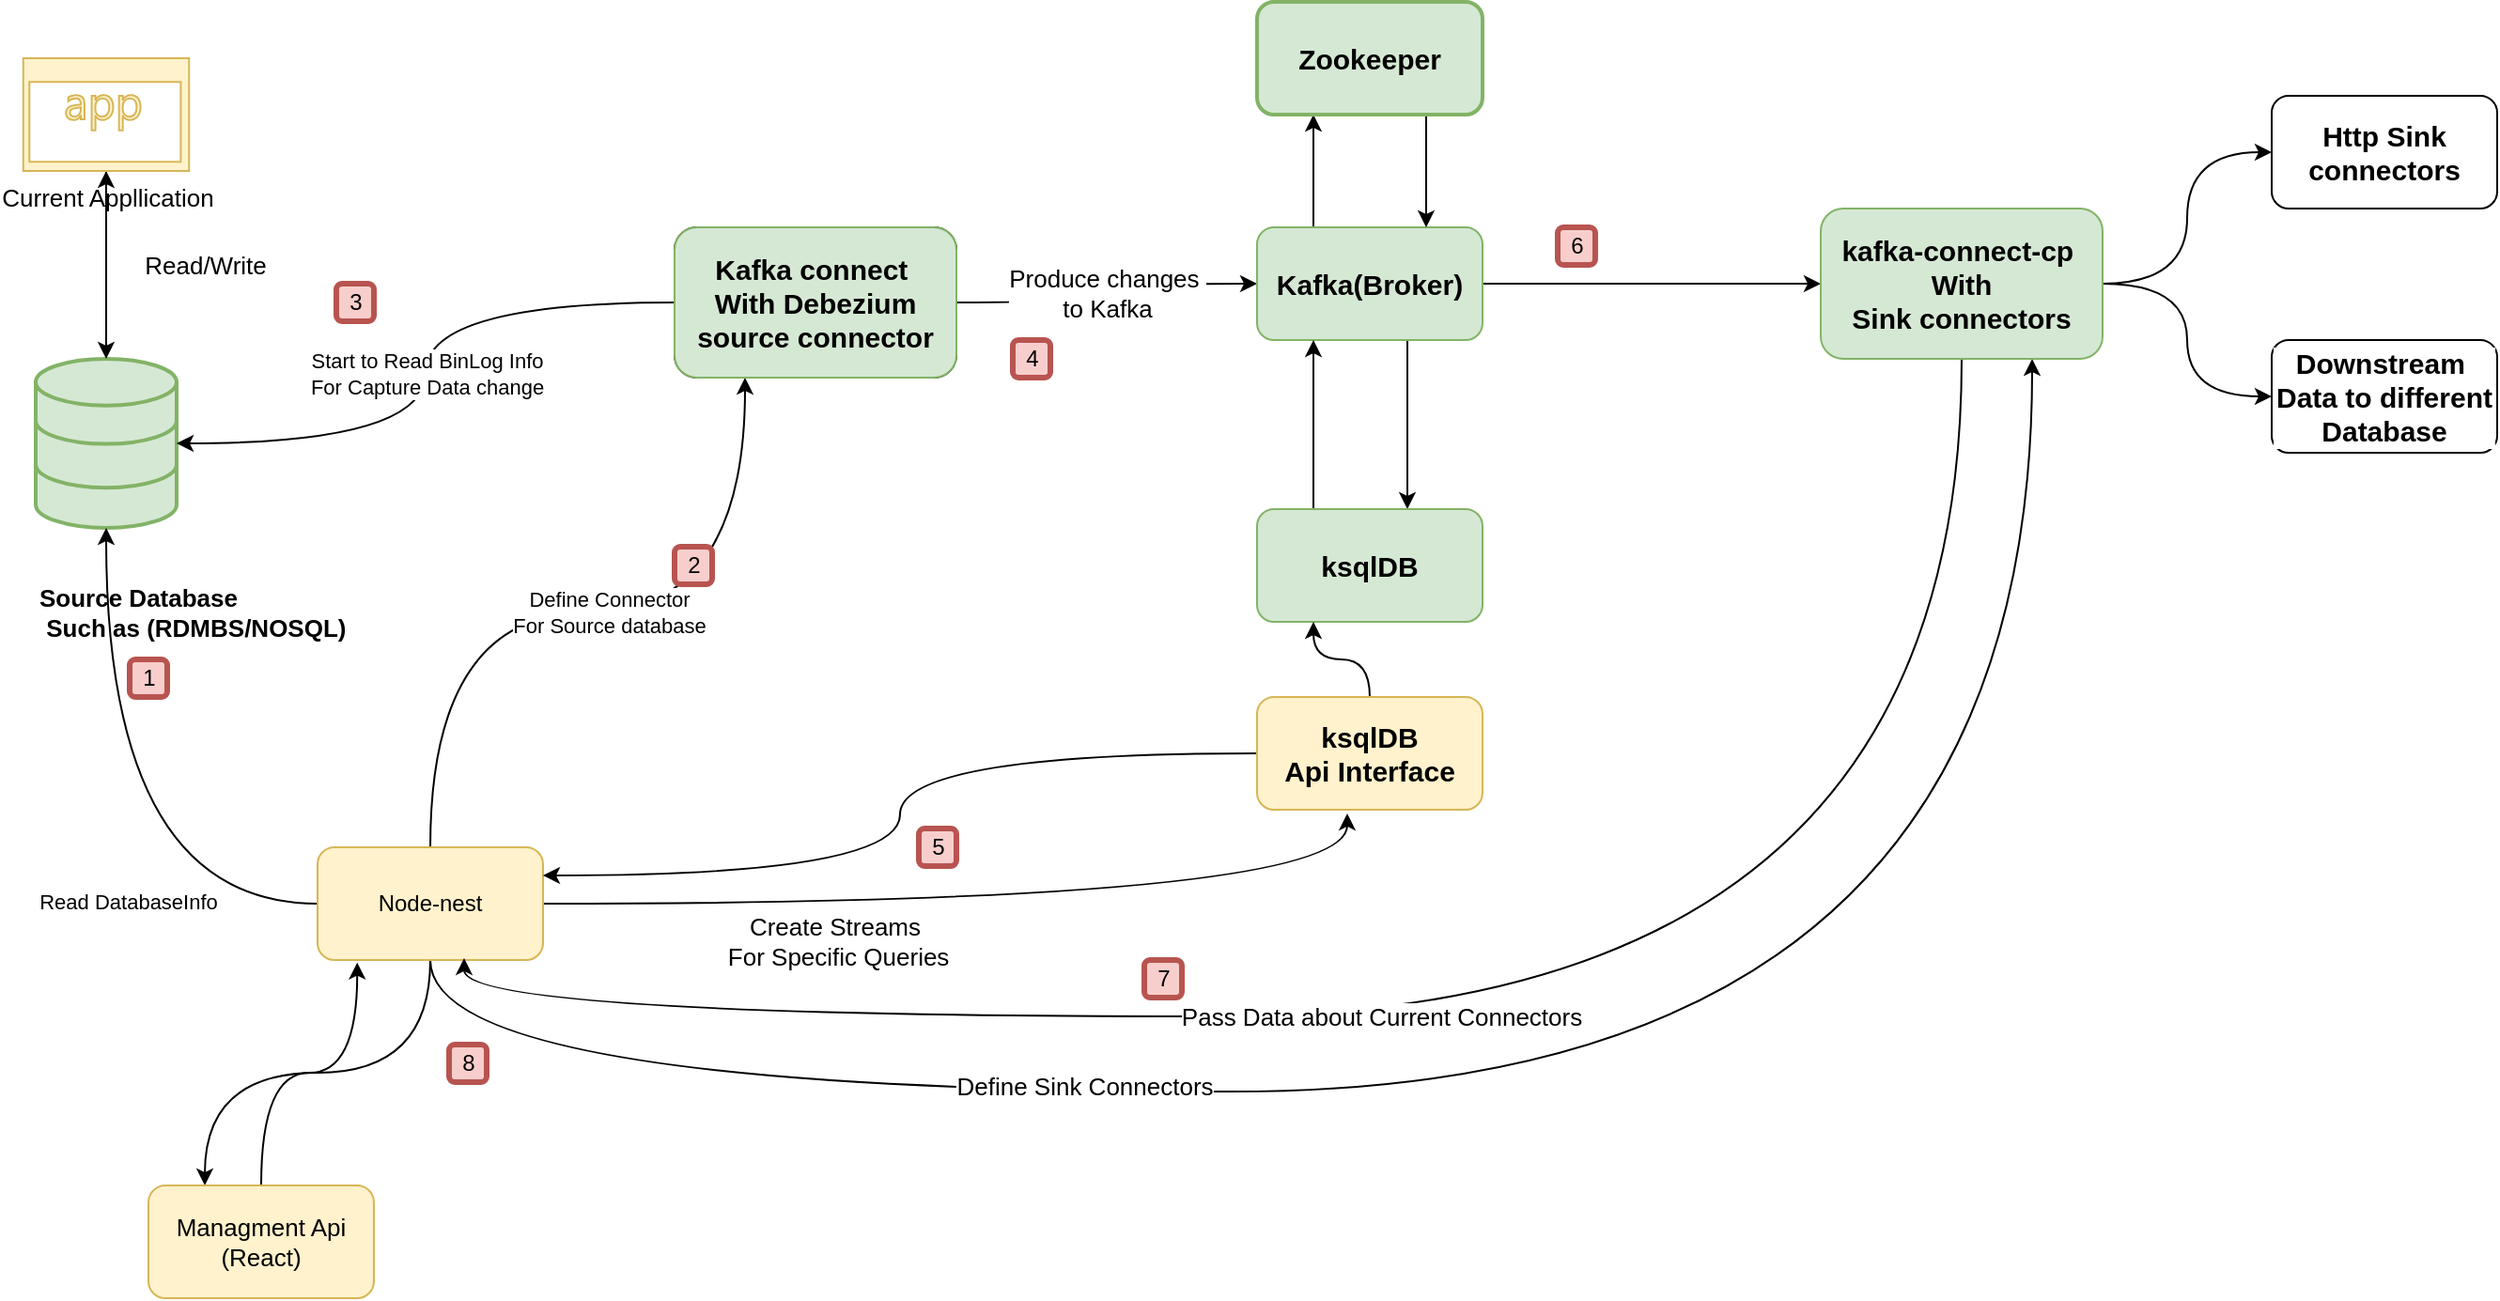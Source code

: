 <mxfile version="13.10.0" type="device"><diagram id="x8tbihMZdHFUPu1ADgfF" name="Page-1"><mxGraphModel dx="1673" dy="2034" grid="1" gridSize="10" guides="1" tooltips="1" connect="1" arrows="1" fold="1" page="1" pageScale="1" pageWidth="850" pageHeight="1100" math="0" shadow="0"><root><mxCell id="0"/><mxCell id="1" parent="0"/><mxCell id="2nk--dIM-fLhcLodJtja-13" value="" style="edgeStyle=orthogonalEdgeStyle;orthogonalLoop=1;jettySize=auto;html=1;fontSize=13;entryX=0.5;entryY=1;entryDx=0;entryDy=0;entryPerimeter=0;curved=1;" parent="1" source="2nk--dIM-fLhcLodJtja-6" target="2nk--dIM-fLhcLodJtja-15" edge="1"><mxGeometry relative="1" as="geometry"><mxPoint x="90" y="-1010" as="targetPoint"/></mxGeometry></mxCell><mxCell id="2nk--dIM-fLhcLodJtja-6" value="Source Database&lt;br style=&quot;font-size: 13px;&quot;&gt;&amp;nbsp;Such as (RDMBS/NOSQL)" style="html=1;verticalLabelPosition=bottom;align=left;labelBackgroundColor=#ffffff;verticalAlign=middle;strokeWidth=2;shadow=0;dashed=0;shape=mxgraph.ios7.icons.data;fontStyle=1;fontSize=13;fillColor=#d5e8d4;strokeColor=#82b366;rounded=1;" parent="1" vertex="1"><mxGeometry x="50" y="-880" width="75" height="90" as="geometry"/></mxCell><mxCell id="2nk--dIM-fLhcLodJtja-18" value="Produce changes&amp;nbsp;&lt;br&gt;to Kafka" style="edgeStyle=orthogonalEdgeStyle;orthogonalLoop=1;jettySize=auto;html=1;fontSize=13;curved=1;" parent="1" source="2nk--dIM-fLhcLodJtja-10" target="2nk--dIM-fLhcLodJtja-17" edge="1"><mxGeometry relative="1" as="geometry"/></mxCell><mxCell id="-4mZIVXLwlduamPzlG5h-12" value="Start to Read BinLog Info&lt;br&gt;For Capture Data change" style="edgeStyle=orthogonalEdgeStyle;orthogonalLoop=1;jettySize=auto;html=1;curved=1;" edge="1" parent="1" source="2nk--dIM-fLhcLodJtja-10" target="2nk--dIM-fLhcLodJtja-6"><mxGeometry relative="1" as="geometry"/></mxCell><mxCell id="2nk--dIM-fLhcLodJtja-10" value="Kafka connect&amp;nbsp;&lt;br&gt;With Debezium&lt;br&gt;source connector" style="whiteSpace=wrap;html=1;shadow=0;dashed=0;verticalAlign=middle;strokeWidth=1;labelBackgroundColor=#ffffff;fontStyle=1;fontSize=15;rounded=1;" parent="1" vertex="1"><mxGeometry x="390" y="-950" width="150" height="80" as="geometry"/></mxCell><mxCell id="2nk--dIM-fLhcLodJtja-16" style="edgeStyle=orthogonalEdgeStyle;orthogonalLoop=1;jettySize=auto;html=1;fontSize=13;curved=1;" parent="1" source="2nk--dIM-fLhcLodJtja-15" target="2nk--dIM-fLhcLodJtja-6" edge="1"><mxGeometry relative="1" as="geometry"/></mxCell><mxCell id="2nk--dIM-fLhcLodJtja-15" value="Current Appllication" style="aspect=fixed;pointerEvents=1;shadow=0;dashed=0;html=1;strokeColor=#d6b656;labelPosition=center;verticalLabelPosition=bottom;verticalAlign=top;align=center;shape=mxgraph.mscae.enterprise.application;fontSize=13;fillColor=#fff2cc;rounded=1;" parent="1" vertex="1"><mxGeometry x="43.38" y="-1040" width="88.24" height="60" as="geometry"/></mxCell><mxCell id="-4mZIVXLwlduamPzlG5h-18" style="edgeStyle=orthogonalEdgeStyle;orthogonalLoop=1;jettySize=auto;html=1;exitX=0.25;exitY=0;exitDx=0;exitDy=0;entryX=0.25;entryY=1;entryDx=0;entryDy=0;curved=1;" edge="1" parent="1" source="2nk--dIM-fLhcLodJtja-17" target="2nk--dIM-fLhcLodJtja-19"><mxGeometry relative="1" as="geometry"/></mxCell><mxCell id="-4mZIVXLwlduamPzlG5h-24" value="" style="edgeStyle=orthogonalEdgeStyle;orthogonalLoop=1;jettySize=auto;html=1;fontSize=13;curved=1;" edge="1" parent="1" source="2nk--dIM-fLhcLodJtja-17" target="-4mZIVXLwlduamPzlG5h-23"><mxGeometry relative="1" as="geometry"><Array as="points"><mxPoint x="780" y="-860"/><mxPoint x="780" y="-860"/></Array></mxGeometry></mxCell><mxCell id="-4mZIVXLwlduamPzlG5h-35" style="edgeStyle=orthogonalEdgeStyle;orthogonalLoop=1;jettySize=auto;html=1;entryX=0;entryY=0.5;entryDx=0;entryDy=0;fontSize=13;curved=1;" edge="1" parent="1" source="2nk--dIM-fLhcLodJtja-17" target="-4mZIVXLwlduamPzlG5h-34"><mxGeometry relative="1" as="geometry"/></mxCell><mxCell id="2nk--dIM-fLhcLodJtja-17" value="Kafka(Broker)" style="whiteSpace=wrap;html=1;shadow=0;dashed=0;fontSize=15;fontStyle=1;strokeWidth=1;labelBackgroundColor=none;fillColor=#d5e8d4;strokeColor=#82b366;rounded=1;" parent="1" vertex="1"><mxGeometry x="700" y="-950" width="120" height="60" as="geometry"/></mxCell><mxCell id="-4mZIVXLwlduamPzlG5h-19" style="edgeStyle=orthogonalEdgeStyle;orthogonalLoop=1;jettySize=auto;html=1;exitX=0.75;exitY=1;exitDx=0;exitDy=0;entryX=0.75;entryY=0;entryDx=0;entryDy=0;curved=1;" edge="1" parent="1" source="2nk--dIM-fLhcLodJtja-19" target="2nk--dIM-fLhcLodJtja-17"><mxGeometry relative="1" as="geometry"/></mxCell><mxCell id="2nk--dIM-fLhcLodJtja-19" value="Zookeeper" style="whiteSpace=wrap;html=1;shadow=0;dashed=0;fontSize=15;fontStyle=1;strokeWidth=2;labelBackgroundColor=none;fillColor=#d5e8d4;strokeColor=#82b366;rounded=1;" parent="1" vertex="1"><mxGeometry x="700" y="-1070" width="120" height="60" as="geometry"/></mxCell><mxCell id="-4mZIVXLwlduamPzlG5h-6" style="edgeStyle=orthogonalEdgeStyle;orthogonalLoop=1;jettySize=auto;html=1;exitX=0;exitY=0.5;exitDx=0;exitDy=0;curved=1;" edge="1" parent="1" source="-4mZIVXLwlduamPzlG5h-20" target="2nk--dIM-fLhcLodJtja-6"><mxGeometry relative="1" as="geometry"><mxPoint x="180" y="-630" as="sourcePoint"/></mxGeometry></mxCell><mxCell id="-4mZIVXLwlduamPzlG5h-8" value="Read DatabaseInfo" style="edgeLabel;html=1;align=center;verticalAlign=middle;resizable=0;points=[];rounded=1;" vertex="1" connectable="0" parent="-4mZIVXLwlduamPzlG5h-6"><mxGeometry x="-0.354" y="-1" relative="1" as="geometry"><mxPoint as="offset"/></mxGeometry></mxCell><mxCell id="-4mZIVXLwlduamPzlG5h-10" style="edgeStyle=orthogonalEdgeStyle;orthogonalLoop=1;jettySize=auto;html=1;entryX=0.25;entryY=1;entryDx=0;entryDy=0;exitX=0.5;exitY=0;exitDx=0;exitDy=0;curved=1;" edge="1" parent="1" source="-4mZIVXLwlduamPzlG5h-20" target="2nk--dIM-fLhcLodJtja-10"><mxGeometry relative="1" as="geometry"><mxPoint x="300" y="-630" as="sourcePoint"/></mxGeometry></mxCell><mxCell id="-4mZIVXLwlduamPzlG5h-11" value="Define Connector &lt;br&gt;For Source database" style="edgeLabel;html=1;align=center;verticalAlign=middle;resizable=0;points=[];rounded=1;" vertex="1" connectable="0" parent="-4mZIVXLwlduamPzlG5h-10"><mxGeometry x="0.046" relative="1" as="geometry"><mxPoint x="1" as="offset"/></mxGeometry></mxCell><mxCell id="-4mZIVXLwlduamPzlG5h-14" value="1" style="text;html=1;align=center;verticalAlign=middle;resizable=0;points=[];autosize=1;fillColor=#f8cecc;strokeColor=#b85450;strokeWidth=3;rounded=1;" vertex="1" parent="1"><mxGeometry x="100" y="-720" width="20" height="20" as="geometry"/></mxCell><mxCell id="-4mZIVXLwlduamPzlG5h-15" value="2" style="text;html=1;align=center;verticalAlign=middle;resizable=0;points=[];autosize=1;fillColor=#f8cecc;strokeColor=#b85450;strokeWidth=3;rounded=1;" vertex="1" parent="1"><mxGeometry x="390" y="-780" width="20" height="20" as="geometry"/></mxCell><mxCell id="-4mZIVXLwlduamPzlG5h-16" value="3" style="text;html=1;align=center;verticalAlign=middle;resizable=0;points=[];autosize=1;fillColor=#f8cecc;strokeColor=#b85450;strokeWidth=3;rounded=1;" vertex="1" parent="1"><mxGeometry x="210" y="-920" width="20" height="20" as="geometry"/></mxCell><mxCell id="-4mZIVXLwlduamPzlG5h-17" value="4" style="text;html=1;align=center;verticalAlign=middle;resizable=0;points=[];autosize=1;fillColor=#f8cecc;strokeColor=#b85450;strokeWidth=3;rounded=1;" vertex="1" parent="1"><mxGeometry x="570" y="-890" width="20" height="20" as="geometry"/></mxCell><mxCell id="-4mZIVXLwlduamPzlG5h-26" style="edgeStyle=orthogonalEdgeStyle;orthogonalLoop=1;jettySize=auto;html=1;fontSize=13;entryX=0.4;entryY=1.033;entryDx=0;entryDy=0;entryPerimeter=0;curved=1;" edge="1" parent="1" source="-4mZIVXLwlduamPzlG5h-20" target="-4mZIVXLwlduamPzlG5h-30"><mxGeometry relative="1" as="geometry"><mxPoint x="747" y="-660" as="targetPoint"/></mxGeometry></mxCell><mxCell id="-4mZIVXLwlduamPzlG5h-27" value="Create Streams&lt;br&gt;&amp;nbsp;For Specific Queries" style="edgeLabel;html=1;align=center;verticalAlign=middle;resizable=0;points=[];fontSize=13;rounded=1;" vertex="1" connectable="0" parent="-4mZIVXLwlduamPzlG5h-26"><mxGeometry x="-0.356" y="2" relative="1" as="geometry"><mxPoint x="1" y="22" as="offset"/></mxGeometry></mxCell><mxCell id="-4mZIVXLwlduamPzlG5h-46" style="edgeStyle=orthogonalEdgeStyle;orthogonalLoop=1;jettySize=auto;html=1;entryX=0.75;entryY=1;entryDx=0;entryDy=0;fontSize=13;fontColor=#000000;curved=1;" edge="1" parent="1" source="-4mZIVXLwlduamPzlG5h-20" target="-4mZIVXLwlduamPzlG5h-34"><mxGeometry relative="1" as="geometry"><Array as="points"><mxPoint x="260" y="-490"/><mxPoint x="1113" y="-490"/></Array></mxGeometry></mxCell><mxCell id="-4mZIVXLwlduamPzlG5h-48" value="Define Sink Connectors" style="edgeLabel;html=1;align=center;verticalAlign=middle;resizable=0;points=[];fontSize=13;fontColor=#000000;rounded=1;" vertex="1" connectable="0" parent="-4mZIVXLwlduamPzlG5h-46"><mxGeometry x="-0.363" y="3" relative="1" as="geometry"><mxPoint as="offset"/></mxGeometry></mxCell><mxCell id="-4mZIVXLwlduamPzlG5h-57" style="edgeStyle=orthogonalEdgeStyle;curved=1;rounded=0;orthogonalLoop=1;jettySize=auto;html=1;entryX=0.25;entryY=0;entryDx=0;entryDy=0;fontSize=13;fontColor=#000000;" edge="1" parent="1" source="-4mZIVXLwlduamPzlG5h-20" target="-4mZIVXLwlduamPzlG5h-56"><mxGeometry relative="1" as="geometry"/></mxCell><mxCell id="-4mZIVXLwlduamPzlG5h-20" value="Node-nest" style="whiteSpace=wrap;html=1;fillColor=#fff2cc;strokeColor=#d6b656;rounded=1;" vertex="1" parent="1"><mxGeometry x="200" y="-620" width="120" height="60" as="geometry"/></mxCell><mxCell id="-4mZIVXLwlduamPzlG5h-21" value="Kafka connect&amp;nbsp;&lt;br&gt;With Debezium&lt;br&gt;source connector" style="whiteSpace=wrap;html=1;shadow=0;dashed=0;verticalAlign=middle;strokeWidth=1;labelBackgroundColor=none;fontStyle=1;fontSize=15;fillColor=#d5e8d4;strokeColor=#82b366;rounded=1;" vertex="1" parent="1"><mxGeometry x="390" y="-950" width="150" height="80" as="geometry"/></mxCell><mxCell id="-4mZIVXLwlduamPzlG5h-22" value="Read/Write" style="text;html=1;align=center;verticalAlign=middle;resizable=0;points=[];autosize=1;fontSize=13;rounded=1;" vertex="1" parent="1"><mxGeometry x="100" y="-940" width="80" height="20" as="geometry"/></mxCell><mxCell id="-4mZIVXLwlduamPzlG5h-25" style="edgeStyle=orthogonalEdgeStyle;orthogonalLoop=1;jettySize=auto;html=1;exitX=0.25;exitY=0;exitDx=0;exitDy=0;entryX=0.25;entryY=1;entryDx=0;entryDy=0;fontSize=13;curved=1;" edge="1" parent="1" source="-4mZIVXLwlduamPzlG5h-23" target="2nk--dIM-fLhcLodJtja-17"><mxGeometry relative="1" as="geometry"/></mxCell><mxCell id="-4mZIVXLwlduamPzlG5h-23" value="ksqlDB" style="whiteSpace=wrap;html=1;shadow=0;dashed=0;fontSize=15;fontStyle=1;strokeWidth=1;labelBackgroundColor=none;fillColor=#d5e8d4;strokeColor=#82b366;rounded=1;" vertex="1" parent="1"><mxGeometry x="700" y="-800" width="120" height="60" as="geometry"/></mxCell><mxCell id="-4mZIVXLwlduamPzlG5h-31" style="edgeStyle=orthogonalEdgeStyle;orthogonalLoop=1;jettySize=auto;html=1;entryX=0.25;entryY=1;entryDx=0;entryDy=0;fontSize=13;curved=1;" edge="1" parent="1" source="-4mZIVXLwlduamPzlG5h-30" target="-4mZIVXLwlduamPzlG5h-23"><mxGeometry relative="1" as="geometry"/></mxCell><mxCell id="-4mZIVXLwlduamPzlG5h-42" style="edgeStyle=orthogonalEdgeStyle;orthogonalLoop=1;jettySize=auto;html=1;entryX=1;entryY=0.25;entryDx=0;entryDy=0;fontSize=13;curved=1;" edge="1" parent="1" source="-4mZIVXLwlduamPzlG5h-30" target="-4mZIVXLwlduamPzlG5h-20"><mxGeometry relative="1" as="geometry"/></mxCell><mxCell id="-4mZIVXLwlduamPzlG5h-30" value="ksqlDB&lt;br&gt;Api Interface" style="whiteSpace=wrap;html=1;shadow=0;dashed=0;fontSize=15;fontStyle=1;strokeWidth=1;labelBackgroundColor=none;fillColor=#fff2cc;strokeColor=#d6b656;rounded=1;" vertex="1" parent="1"><mxGeometry x="700" y="-700" width="120" height="60" as="geometry"/></mxCell><mxCell id="-4mZIVXLwlduamPzlG5h-33" value="5" style="text;html=1;align=center;verticalAlign=middle;resizable=0;points=[];autosize=1;fillColor=#f8cecc;strokeColor=#b85450;strokeWidth=3;rounded=1;" vertex="1" parent="1"><mxGeometry x="520" y="-630" width="20" height="20" as="geometry"/></mxCell><mxCell id="-4mZIVXLwlduamPzlG5h-39" value="" style="edgeStyle=orthogonalEdgeStyle;orthogonalLoop=1;jettySize=auto;html=1;fontSize=13;curved=1;" edge="1" parent="1" source="-4mZIVXLwlduamPzlG5h-34" target="-4mZIVXLwlduamPzlG5h-38"><mxGeometry relative="1" as="geometry"/></mxCell><mxCell id="-4mZIVXLwlduamPzlG5h-41" value="" style="edgeStyle=orthogonalEdgeStyle;orthogonalLoop=1;jettySize=auto;html=1;fontSize=13;curved=1;" edge="1" parent="1" source="-4mZIVXLwlduamPzlG5h-34" target="-4mZIVXLwlduamPzlG5h-40"><mxGeometry relative="1" as="geometry"/></mxCell><mxCell id="-4mZIVXLwlduamPzlG5h-47" style="edgeStyle=orthogonalEdgeStyle;orthogonalLoop=1;jettySize=auto;html=1;entryX=0.65;entryY=0.983;entryDx=0;entryDy=0;entryPerimeter=0;fontSize=13;fontColor=#000000;curved=1;" edge="1" parent="1" source="-4mZIVXLwlduamPzlG5h-34" target="-4mZIVXLwlduamPzlG5h-20"><mxGeometry relative="1" as="geometry"><Array as="points"><mxPoint x="1075" y="-530"/><mxPoint x="278" y="-530"/></Array></mxGeometry></mxCell><mxCell id="-4mZIVXLwlduamPzlG5h-49" value="Pass Data about Current Connectors" style="edgeLabel;html=1;align=center;verticalAlign=middle;resizable=0;points=[];fontSize=13;fontColor=#000000;rounded=1;" vertex="1" connectable="0" parent="-4mZIVXLwlduamPzlG5h-47"><mxGeometry x="0.119" relative="1" as="geometry"><mxPoint as="offset"/></mxGeometry></mxCell><mxCell id="-4mZIVXLwlduamPzlG5h-34" value="kafka-connect-cp&amp;nbsp;&lt;br&gt;With Sink&amp;nbsp;connectors" style="whiteSpace=wrap;html=1;shadow=0;dashed=0;verticalAlign=middle;strokeWidth=1;labelBackgroundColor=none;fontStyle=1;fontSize=15;fillColor=#d5e8d4;strokeColor=#82b366;rounded=1;" vertex="1" parent="1"><mxGeometry x="1000" y="-960" width="150" height="80" as="geometry"/></mxCell><mxCell id="-4mZIVXLwlduamPzlG5h-37" value="6" style="text;html=1;align=center;verticalAlign=middle;resizable=0;points=[];autosize=1;fillColor=#f8cecc;strokeColor=#b85450;strokeWidth=3;rounded=1;" vertex="1" parent="1"><mxGeometry x="860" y="-950" width="20" height="20" as="geometry"/></mxCell><mxCell id="-4mZIVXLwlduamPzlG5h-38" value="Downstream&amp;nbsp;&lt;br&gt;Data to different Database" style="whiteSpace=wrap;html=1;shadow=0;dashed=0;fontSize=15;fontStyle=1;strokeWidth=1;labelBackgroundColor=#ffffff;rounded=1;" vertex="1" parent="1"><mxGeometry x="1240" y="-890" width="120" height="60" as="geometry"/></mxCell><mxCell id="-4mZIVXLwlduamPzlG5h-40" value="Http Sink connectors" style="whiteSpace=wrap;html=1;shadow=0;dashed=0;fontSize=15;fontStyle=1;strokeWidth=1;labelBackgroundColor=#ffffff;rounded=1;" vertex="1" parent="1"><mxGeometry x="1240" y="-1020" width="120" height="60" as="geometry"/></mxCell><mxCell id="-4mZIVXLwlduamPzlG5h-50" value="8" style="text;html=1;align=center;verticalAlign=middle;resizable=0;points=[];autosize=1;fillColor=#f8cecc;strokeColor=#b85450;strokeWidth=3;rounded=1;" vertex="1" parent="1"><mxGeometry x="270" y="-515" width="20" height="20" as="geometry"/></mxCell><mxCell id="-4mZIVXLwlduamPzlG5h-51" value="7" style="text;html=1;align=center;verticalAlign=middle;resizable=0;points=[];autosize=1;fillColor=#f8cecc;strokeColor=#b85450;strokeWidth=3;rounded=1;" vertex="1" parent="1"><mxGeometry x="640" y="-560" width="20" height="20" as="geometry"/></mxCell><mxCell id="-4mZIVXLwlduamPzlG5h-58" style="edgeStyle=orthogonalEdgeStyle;curved=1;rounded=0;orthogonalLoop=1;jettySize=auto;html=1;exitX=0.5;exitY=0;exitDx=0;exitDy=0;entryX=0.176;entryY=1.022;entryDx=0;entryDy=0;entryPerimeter=0;fontSize=13;fontColor=#000000;" edge="1" parent="1" source="-4mZIVXLwlduamPzlG5h-56" target="-4mZIVXLwlduamPzlG5h-20"><mxGeometry relative="1" as="geometry"/></mxCell><mxCell id="-4mZIVXLwlduamPzlG5h-56" value="Managment Api&lt;br&gt;(React)" style="rounded=1;whiteSpace=wrap;html=1;labelBackgroundColor=none;strokeColor=#d6b656;strokeWidth=1;fillColor=#fff2cc;fontSize=13;align=center;" vertex="1" parent="1"><mxGeometry x="110" y="-440" width="120" height="60" as="geometry"/></mxCell></root></mxGraphModel></diagram></mxfile>